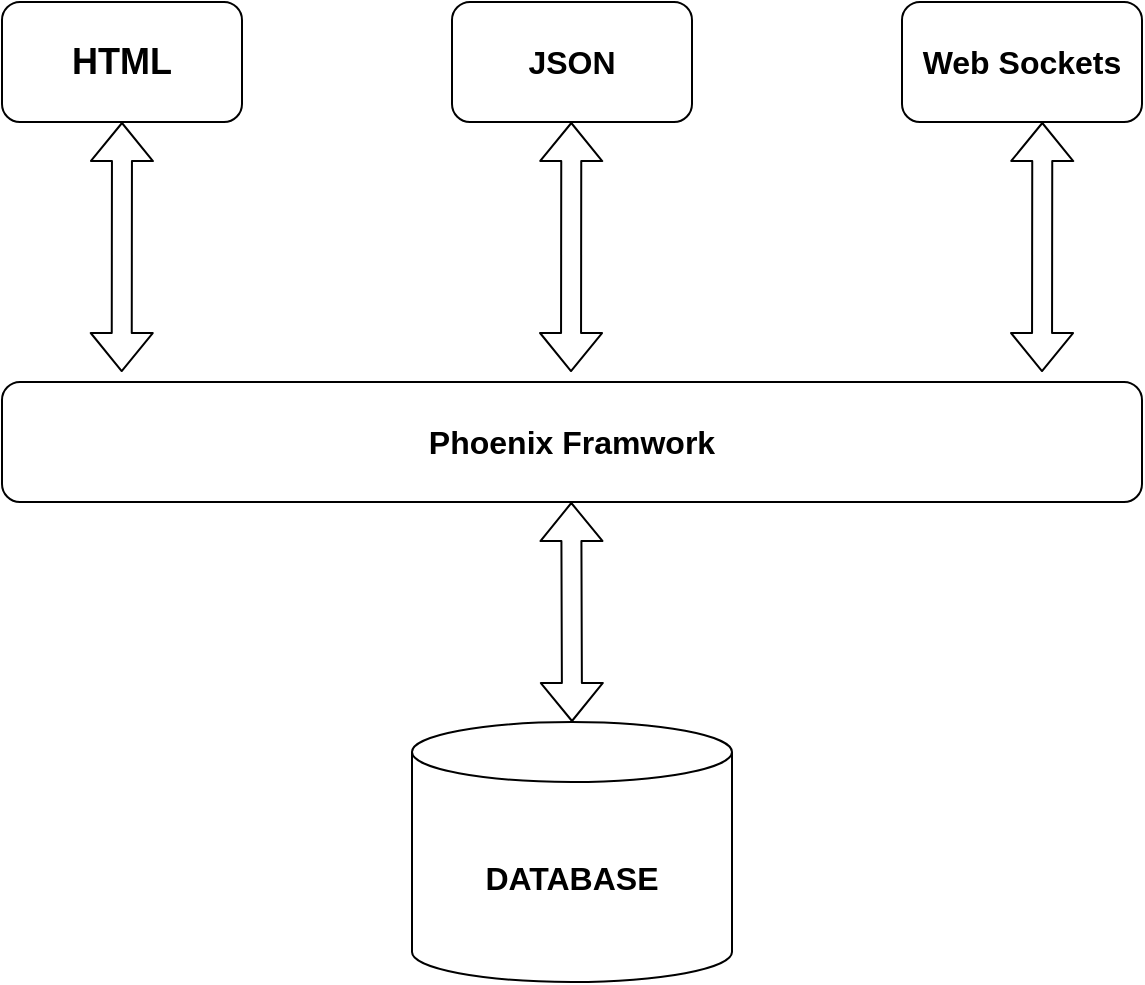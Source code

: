 <mxfile version="14.7.3" type="github">
  <diagram id="V18qkTAM0TuZ3KjaFQuu" name="Page-1">
    <mxGraphModel dx="1186" dy="719" grid="1" gridSize="10" guides="1" tooltips="1" connect="1" arrows="1" fold="1" page="1" pageScale="1" pageWidth="827" pageHeight="1169" math="0" shadow="0">
      <root>
        <mxCell id="0" />
        <mxCell id="1" parent="0" />
        <mxCell id="Tx8Kz096n_orJKgiok-M-1" value="" style="rounded=0;whiteSpace=wrap;html=1;" vertex="1" parent="1">
          <mxGeometry x="350" y="340" width="120" height="60" as="geometry" />
        </mxCell>
        <mxCell id="Tx8Kz096n_orJKgiok-M-2" value="&lt;font face=&quot;helvetica&quot; size=&quot;3&quot;&gt;&lt;b&gt;Phoenix Framwork&lt;/b&gt;&lt;/font&gt;" style="rounded=1;whiteSpace=wrap;html=1;" vertex="1" parent="1">
          <mxGeometry x="150" y="340" width="570" height="60" as="geometry" />
        </mxCell>
        <mxCell id="Tx8Kz096n_orJKgiok-M-3" value="&lt;b&gt;&lt;font style=&quot;font-size: 18px&quot;&gt;HTML&lt;/font&gt;&lt;/b&gt;" style="rounded=1;whiteSpace=wrap;html=1;" vertex="1" parent="1">
          <mxGeometry x="150" y="150" width="120" height="60" as="geometry" />
        </mxCell>
        <mxCell id="Tx8Kz096n_orJKgiok-M-4" value="&lt;font size=&quot;3&quot;&gt;&lt;b&gt;JSON&lt;/b&gt;&lt;/font&gt;" style="rounded=1;whiteSpace=wrap;html=1;" vertex="1" parent="1">
          <mxGeometry x="375" y="150" width="120" height="60" as="geometry" />
        </mxCell>
        <mxCell id="Tx8Kz096n_orJKgiok-M-7" value="&lt;font size=&quot;3&quot;&gt;&lt;b&gt;Web Sockets&lt;/b&gt;&lt;/font&gt;" style="rounded=1;whiteSpace=wrap;html=1;" vertex="1" parent="1">
          <mxGeometry x="600" y="150" width="120" height="60" as="geometry" />
        </mxCell>
        <mxCell id="Tx8Kz096n_orJKgiok-M-9" value="&lt;b style=&quot;font-family: &amp;#34;helvetica&amp;#34; ; font-size: medium&quot;&gt;DATABASE&lt;/b&gt;" style="shape=cylinder3;whiteSpace=wrap;html=1;boundedLbl=1;backgroundOutline=1;size=15;" vertex="1" parent="1">
          <mxGeometry x="355" y="510" width="160" height="130" as="geometry" />
        </mxCell>
        <mxCell id="Tx8Kz096n_orJKgiok-M-10" value="" style="shape=flexArrow;endArrow=classic;startArrow=classic;html=1;entryX=0.5;entryY=1;entryDx=0;entryDy=0;exitX=0.105;exitY=-0.083;exitDx=0;exitDy=0;exitPerimeter=0;" edge="1" parent="1" source="Tx8Kz096n_orJKgiok-M-2" target="Tx8Kz096n_orJKgiok-M-3">
          <mxGeometry width="100" height="100" relative="1" as="geometry">
            <mxPoint x="210" y="330" as="sourcePoint" />
            <mxPoint x="280" y="240" as="targetPoint" />
          </mxGeometry>
        </mxCell>
        <mxCell id="Tx8Kz096n_orJKgiok-M-11" value="" style="shape=flexArrow;endArrow=classic;startArrow=classic;html=1;entryX=0.5;entryY=1;entryDx=0;entryDy=0;exitX=0.105;exitY=-0.083;exitDx=0;exitDy=0;exitPerimeter=0;" edge="1" parent="1">
          <mxGeometry width="100" height="100" relative="1" as="geometry">
            <mxPoint x="434.5" y="335.02" as="sourcePoint" />
            <mxPoint x="434.65" y="210" as="targetPoint" />
          </mxGeometry>
        </mxCell>
        <mxCell id="Tx8Kz096n_orJKgiok-M-14" value="" style="shape=flexArrow;endArrow=classic;startArrow=classic;html=1;entryX=0.5;entryY=1;entryDx=0;entryDy=0;exitX=0.105;exitY=-0.083;exitDx=0;exitDy=0;exitPerimeter=0;" edge="1" parent="1">
          <mxGeometry width="100" height="100" relative="1" as="geometry">
            <mxPoint x="670" y="335.02" as="sourcePoint" />
            <mxPoint x="670.15" y="210" as="targetPoint" />
          </mxGeometry>
        </mxCell>
        <mxCell id="Tx8Kz096n_orJKgiok-M-15" value="" style="shape=flexArrow;endArrow=classic;startArrow=classic;html=1;entryX=0.5;entryY=1;entryDx=0;entryDy=0;" edge="1" parent="1">
          <mxGeometry width="100" height="100" relative="1" as="geometry">
            <mxPoint x="435" y="510" as="sourcePoint" />
            <mxPoint x="434.65" y="400" as="targetPoint" />
          </mxGeometry>
        </mxCell>
      </root>
    </mxGraphModel>
  </diagram>
</mxfile>
